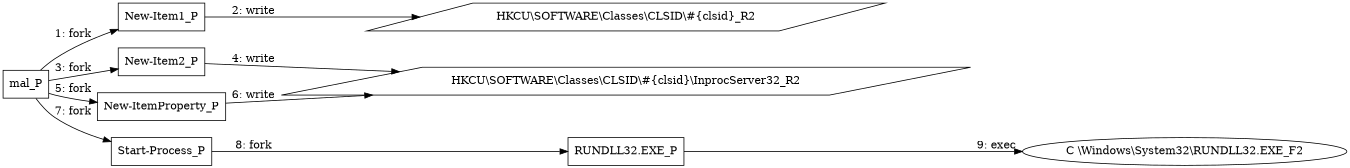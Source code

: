 digraph "T1546.015" {
rankdir="LR"
size="9"
fixedsize="false"
splines="true"
nodesep=0.3
ranksep=0
fontsize=10
overlap="scalexy"
engine= "neato"
	"mal_P" [node_type=Process shape=box]
	"New-Item1_P" [node_type=Process shape=box]
	"New-Item2_P" [node_type=Process shape=box]
	"New-ItemProperty_P" [node_type=Process shape=box]
	"Start-Process_P" [node_type=Process shape=box]
	"RUNDLL32.EXE_P" [node_type=Process shape=box]
	"HKCU\\SOFTWARE\\Classes\\CLSID\\#{clsid}_R2" [node_type=Registry shape=parallelogram]
	"HKCU\\SOFTWARE\\Classes\\CLSID\\#{clsid}\\InprocServer32_R2" [node_type=Registry shape=parallelogram]
	"C \\Windows\\System32\\RUNDLL32.EXE_F2" [node_type=File shape=ellipse]
	"mal_P" -> "New-Item1_P" [label="1: fork"]
	"New-Item1_P" -> "HKCU\\SOFTWARE\\Classes\\CLSID\\#{clsid}_R2" [label="2: write"]
	"mal_P" -> "New-Item2_P" [label="3: fork"]
	"New-Item2_P" -> "HKCU\\SOFTWARE\\Classes\\CLSID\\#{clsid}\\InprocServer32_R2" [label="4: write"]
	"mal_P" -> "New-ItemProperty_P" [label="5: fork"]
	"New-ItemProperty_P" -> "HKCU\\SOFTWARE\\Classes\\CLSID\\#{clsid}\\InprocServer32_R2" [label="6: write"]
	"mal_P" -> "Start-Process_P" [label="7: fork"]
	"Start-Process_P" -> "RUNDLL32.EXE_P" [label="8: fork"]
	"RUNDLL32.EXE_P" -> "C \\Windows\\System32\\RUNDLL32.EXE_F2" [label="9: exec"]
}
